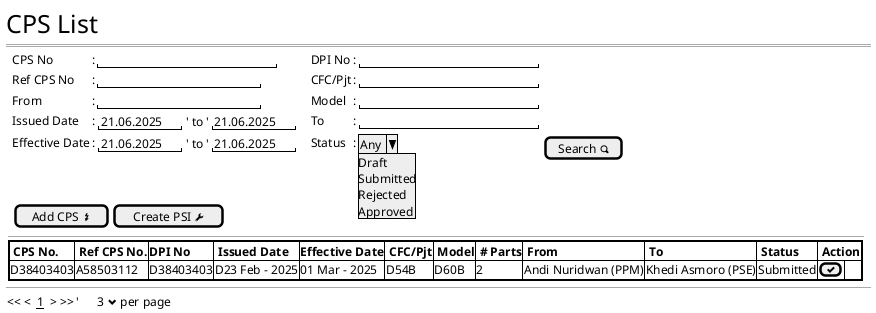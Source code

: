 @startsalt
{
  <size:25>CPS List
  ==
  {
    .|CPS No            |: |"                      "|                 |.|.|DPI No      |: |"                      "|*|*
    .|Ref CPS No        |: |"                    "|                   |.|.|CFC/Pjt     |: |"                      "|*|*
    .|From              |: |"                    "|                   |.|.|Model       |: |"                      "|*|*
    .|Issued Date       |: {|"21.06.2025"|' to '|"21.06.2025"|}       |.|.|To          |: |"                      "|*
    .|Effective Date    |: {|"21.06.2025"|' to '|"21.06.2025"|}       |.|.|Status      |: | ^Any^Draft^Submitted^Rejected^Approved^ |* { [Search <&magnifying-glass>]| }*
  }
  .
  .
  {   
    {
      .|    [ Add CPS <&flash>]  |[Create PSI <&wrench>] |*
    }   
    .
    {
      --
      {+
          {#
            |<b> CPS No. |<b> Ref CPS No. |<b>DPI No|<b> Issued Date  | <b>Effective Date |<b> CFC/Pjt   |<b> Model  |<b> # Parts        |<b> From               |<b> To              |<b> Status       |<b> Action |*|*
            |D38403403   |A58503112       |D38403403|D23 Feb - 2025   | 01 Mar - 2025     |D54B          | D60B      | 2                 | Andi Nuridwan (PPM)   | Khedi Asmoro (PSE) |     Submitted   | [<&check>]|.|*
          }
      }
    }
  }
  --
  {
  << <  __1__  > >>  |'      3 <&chevron-bottom> per page |*
  }  
}
@endsalt
